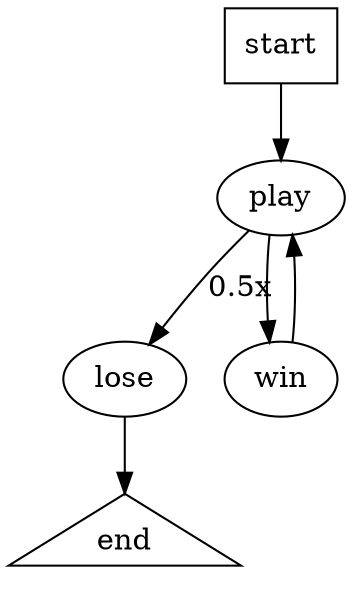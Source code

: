 digraph G {
    start [label="start", shape=box];
    play [label="play"];
    lose [label="lose"];
    end [label="end", shape=triangle];
    win [label="win"];
    start -> play;
    play -> win;
    play -> lose [label="0.5x"];
    lose -> end;
    win -> play;
}